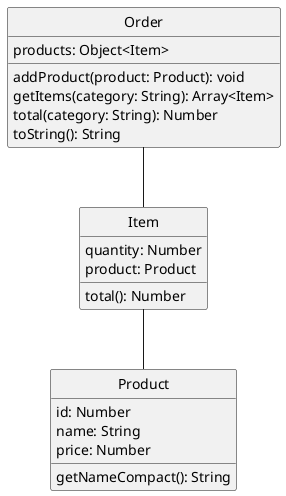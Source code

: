@startuml
skinparam classAttributeIconSize 0
skinparam monochrome true
hide circle

class Order {
    products: Object<Item>
    addProduct(product: Product): void
    getItems(category: String): Array<Item>
    total(category: String): Number
    toString(): String
}

class Item {
    quantity: Number
    product: Product
    total(): Number
}
Order -- Item

class Product {
    id: Number
    name: String
    price: Number
    getNameCompact(): String
}
Item -- Product

@enduml
